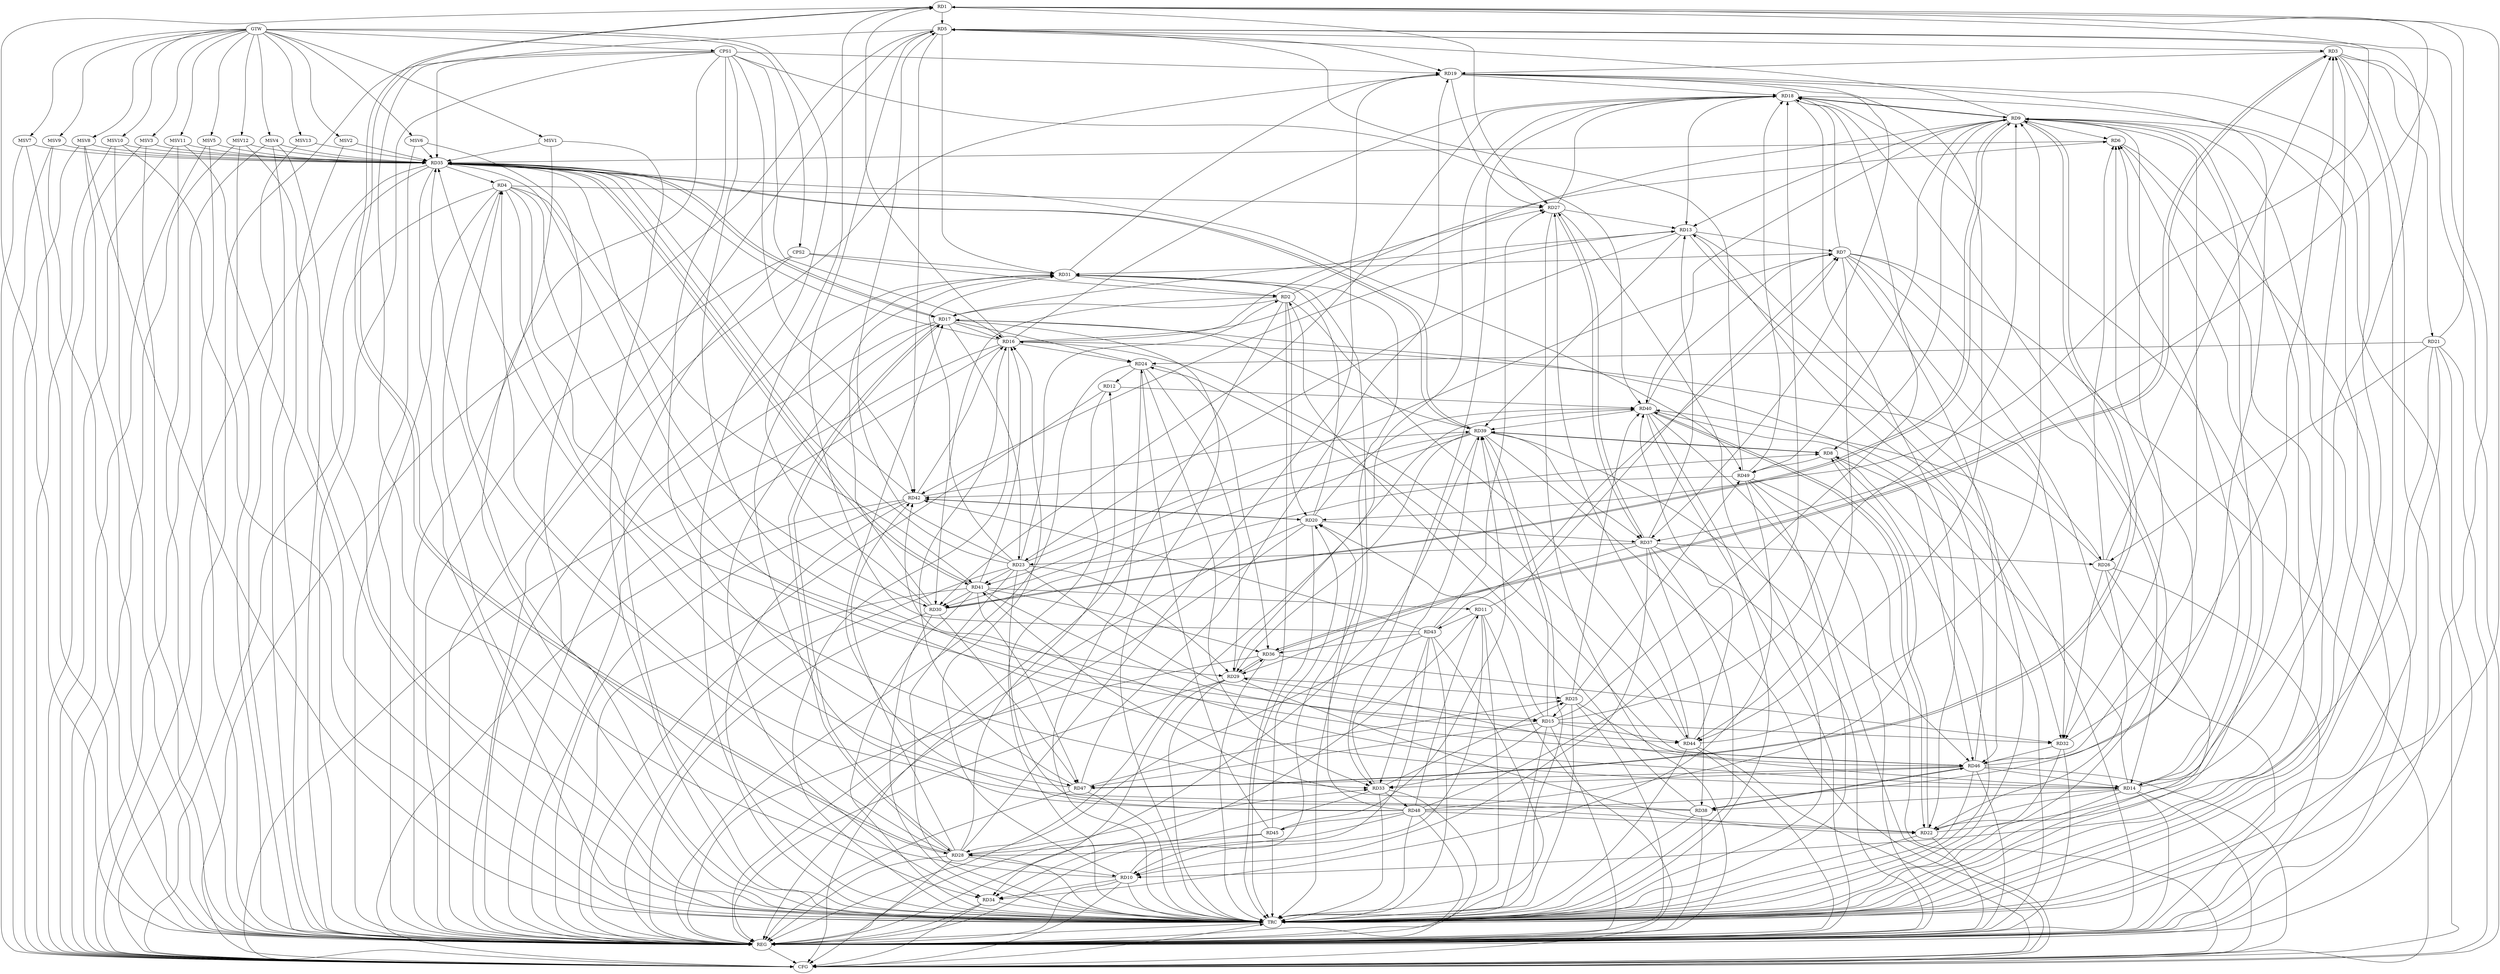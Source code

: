 strict digraph G {
  RD1 [ label="RD1" ];
  RD2 [ label="RD2" ];
  RD3 [ label="RD3" ];
  RD4 [ label="RD4" ];
  RD5 [ label="RD5" ];
  RD6 [ label="RD6" ];
  RD7 [ label="RD7" ];
  RD8 [ label="RD8" ];
  RD9 [ label="RD9" ];
  RD10 [ label="RD10" ];
  RD11 [ label="RD11" ];
  RD12 [ label="RD12" ];
  RD13 [ label="RD13" ];
  RD14 [ label="RD14" ];
  RD15 [ label="RD15" ];
  RD16 [ label="RD16" ];
  RD17 [ label="RD17" ];
  RD18 [ label="RD18" ];
  RD19 [ label="RD19" ];
  RD20 [ label="RD20" ];
  RD21 [ label="RD21" ];
  RD22 [ label="RD22" ];
  RD23 [ label="RD23" ];
  RD24 [ label="RD24" ];
  RD25 [ label="RD25" ];
  RD26 [ label="RD26" ];
  RD27 [ label="RD27" ];
  RD28 [ label="RD28" ];
  RD29 [ label="RD29" ];
  RD30 [ label="RD30" ];
  RD31 [ label="RD31" ];
  RD32 [ label="RD32" ];
  RD33 [ label="RD33" ];
  RD34 [ label="RD34" ];
  RD35 [ label="RD35" ];
  RD36 [ label="RD36" ];
  RD37 [ label="RD37" ];
  RD38 [ label="RD38" ];
  RD39 [ label="RD39" ];
  RD40 [ label="RD40" ];
  RD41 [ label="RD41" ];
  RD42 [ label="RD42" ];
  RD43 [ label="RD43" ];
  RD44 [ label="RD44" ];
  RD45 [ label="RD45" ];
  RD46 [ label="RD46" ];
  RD47 [ label="RD47" ];
  RD48 [ label="RD48" ];
  RD49 [ label="RD49" ];
  CPS1 [ label="CPS1" ];
  CPS2 [ label="CPS2" ];
  GTW [ label="GTW" ];
  REG [ label="REG" ];
  CFG [ label="CFG" ];
  TRC [ label="TRC" ];
  MSV1 [ label="MSV1" ];
  MSV2 [ label="MSV2" ];
  MSV3 [ label="MSV3" ];
  MSV4 [ label="MSV4" ];
  MSV5 [ label="MSV5" ];
  MSV6 [ label="MSV6" ];
  MSV7 [ label="MSV7" ];
  MSV8 [ label="MSV8" ];
  MSV9 [ label="MSV9" ];
  MSV10 [ label="MSV10" ];
  MSV11 [ label="MSV11" ];
  MSV12 [ label="MSV12" ];
  MSV13 [ label="MSV13" ];
  RD1 -> RD5;
  RD16 -> RD1;
  RD1 -> RD20;
  RD21 -> RD1;
  RD1 -> RD27;
  RD1 -> RD28;
  RD28 -> RD1;
  RD30 -> RD1;
  RD1 -> RD37;
  RD2 -> RD6;
  RD2 -> RD17;
  RD2 -> RD20;
  RD23 -> RD2;
  RD2 -> RD30;
  RD31 -> RD2;
  RD38 -> RD2;
  RD2 -> RD44;
  RD5 -> RD3;
  RD14 -> RD3;
  RD3 -> RD19;
  RD3 -> RD21;
  RD26 -> RD3;
  RD32 -> RD3;
  RD3 -> RD36;
  RD36 -> RD3;
  RD4 -> RD27;
  RD28 -> RD4;
  RD4 -> RD29;
  RD4 -> RD33;
  RD35 -> RD4;
  RD38 -> RD4;
  RD4 -> RD41;
  RD4 -> RD46;
  RD9 -> RD5;
  RD14 -> RD5;
  RD5 -> RD19;
  RD23 -> RD5;
  RD5 -> RD31;
  RD5 -> RD35;
  RD5 -> RD42;
  RD43 -> RD5;
  RD49 -> RD5;
  RD9 -> RD6;
  RD14 -> RD6;
  RD22 -> RD6;
  RD26 -> RD6;
  RD6 -> RD35;
  RD48 -> RD6;
  RD11 -> RD7;
  RD13 -> RD7;
  RD7 -> RD18;
  RD23 -> RD7;
  RD7 -> RD31;
  RD7 -> RD32;
  RD40 -> RD7;
  RD43 -> RD7;
  RD7 -> RD44;
  RD7 -> RD46;
  RD9 -> RD8;
  RD14 -> RD8;
  RD30 -> RD8;
  RD8 -> RD39;
  RD39 -> RD8;
  RD48 -> RD8;
  RD8 -> RD49;
  RD9 -> RD13;
  RD9 -> RD14;
  RD15 -> RD9;
  RD16 -> RD9;
  RD9 -> RD18;
  RD18 -> RD9;
  RD22 -> RD9;
  RD9 -> RD30;
  RD30 -> RD9;
  RD9 -> RD32;
  RD9 -> RD40;
  RD44 -> RD9;
  RD46 -> RD9;
  RD9 -> RD47;
  RD47 -> RD9;
  RD9 -> RD49;
  RD11 -> RD10;
  RD10 -> RD16;
  RD21 -> RD10;
  RD28 -> RD10;
  RD10 -> RD31;
  RD10 -> RD34;
  RD10 -> RD35;
  RD37 -> RD10;
  RD43 -> RD10;
  RD41 -> RD11;
  RD11 -> RD43;
  RD48 -> RD11;
  RD24 -> RD12;
  RD28 -> RD12;
  RD12 -> RD40;
  RD17 -> RD13;
  RD18 -> RD13;
  RD13 -> RD23;
  RD27 -> RD13;
  RD37 -> RD13;
  RD13 -> RD39;
  RD13 -> RD42;
  RD46 -> RD13;
  RD18 -> RD14;
  RD14 -> RD22;
  RD14 -> RD29;
  RD35 -> RD14;
  RD14 -> RD38;
  RD14 -> RD42;
  RD46 -> RD14;
  RD15 -> RD18;
  RD15 -> RD20;
  RD23 -> RD15;
  RD25 -> RD15;
  RD15 -> RD32;
  RD15 -> RD33;
  RD15 -> RD39;
  RD15 -> RD44;
  RD15 -> RD47;
  RD17 -> RD16;
  RD16 -> RD18;
  RD16 -> RD24;
  RD16 -> RD26;
  RD16 -> RD27;
  RD16 -> RD35;
  RD41 -> RD16;
  RD42 -> RD16;
  RD44 -> RD16;
  RD47 -> RD16;
  RD17 -> RD23;
  RD17 -> RD24;
  RD17 -> RD28;
  RD28 -> RD17;
  RD17 -> RD32;
  RD17 -> RD34;
  RD17 -> RD35;
  RD35 -> RD17;
  RD39 -> RD17;
  RD48 -> RD17;
  RD19 -> RD18;
  RD18 -> RD22;
  RD27 -> RD18;
  RD18 -> RD30;
  RD18 -> RD33;
  RD48 -> RD18;
  RD49 -> RD18;
  RD19 -> RD27;
  RD28 -> RD19;
  RD31 -> RD19;
  RD19 -> RD37;
  RD19 -> RD44;
  RD19 -> RD46;
  RD47 -> RD19;
  RD20 -> RD31;
  RD20 -> RD37;
  RD20 -> RD40;
  RD20 -> RD42;
  RD42 -> RD20;
  RD45 -> RD20;
  RD48 -> RD20;
  RD21 -> RD24;
  RD21 -> RD26;
  RD23 -> RD22;
  RD26 -> RD22;
  RD29 -> RD22;
  RD22 -> RD40;
  RD40 -> RD22;
  RD48 -> RD22;
  RD23 -> RD29;
  RD23 -> RD31;
  RD23 -> RD35;
  RD37 -> RD23;
  RD23 -> RD41;
  RD24 -> RD29;
  RD24 -> RD33;
  RD24 -> RD36;
  RD45 -> RD24;
  RD46 -> RD24;
  RD29 -> RD25;
  RD33 -> RD25;
  RD25 -> RD40;
  RD25 -> RD46;
  RD47 -> RD25;
  RD25 -> RD49;
  RD26 -> RD32;
  RD37 -> RD26;
  RD26 -> RD40;
  RD27 -> RD37;
  RD37 -> RD27;
  RD43 -> RD27;
  RD44 -> RD27;
  RD28 -> RD33;
  RD28 -> RD42;
  RD43 -> RD28;
  RD45 -> RD28;
  RD48 -> RD28;
  RD29 -> RD34;
  RD29 -> RD36;
  RD36 -> RD29;
  RD37 -> RD29;
  RD39 -> RD29;
  RD29 -> RD40;
  RD30 -> RD31;
  RD35 -> RD30;
  RD39 -> RD30;
  RD41 -> RD30;
  RD30 -> RD47;
  RD48 -> RD31;
  RD36 -> RD32;
  RD32 -> RD46;
  RD33 -> RD34;
  RD33 -> RD39;
  RD43 -> RD33;
  RD46 -> RD33;
  RD33 -> RD48;
  RD49 -> RD34;
  RD35 -> RD39;
  RD39 -> RD35;
  RD35 -> RD41;
  RD41 -> RD35;
  RD42 -> RD35;
  RD47 -> RD35;
  RD35 -> RD49;
  RD41 -> RD36;
  RD43 -> RD36;
  RD37 -> RD38;
  RD39 -> RD37;
  RD38 -> RD41;
  RD38 -> RD46;
  RD46 -> RD38;
  RD40 -> RD39;
  RD39 -> RD41;
  RD42 -> RD39;
  RD45 -> RD39;
  RD39 -> RD46;
  RD44 -> RD40;
  RD40 -> RD46;
  RD41 -> RD44;
  RD41 -> RD47;
  RD43 -> RD42;
  RD49 -> RD42;
  RD48 -> RD45;
  RD46 -> RD47;
  CPS1 -> RD34;
  CPS1 -> RD16;
  CPS1 -> RD47;
  CPS1 -> RD42;
  CPS1 -> RD15;
  CPS1 -> RD40;
  CPS1 -> RD19;
  CPS2 -> RD31;
  CPS2 -> RD2;
  GTW -> CPS1;
  GTW -> CPS2;
  RD1 -> REG;
  RD2 -> REG;
  RD3 -> REG;
  RD4 -> REG;
  RD5 -> REG;
  RD6 -> REG;
  RD7 -> REG;
  RD8 -> REG;
  RD9 -> REG;
  RD10 -> REG;
  RD11 -> REG;
  RD12 -> REG;
  RD13 -> REG;
  RD14 -> REG;
  RD15 -> REG;
  RD16 -> REG;
  RD17 -> REG;
  RD18 -> REG;
  RD19 -> REG;
  RD20 -> REG;
  RD21 -> REG;
  RD22 -> REG;
  RD23 -> REG;
  RD24 -> REG;
  RD25 -> REG;
  RD26 -> REG;
  RD27 -> REG;
  RD28 -> REG;
  RD29 -> REG;
  RD30 -> REG;
  RD31 -> REG;
  RD32 -> REG;
  RD33 -> REG;
  RD34 -> REG;
  RD35 -> REG;
  RD36 -> REG;
  RD37 -> REG;
  RD38 -> REG;
  RD39 -> REG;
  RD40 -> REG;
  RD41 -> REG;
  RD42 -> REG;
  RD43 -> REG;
  RD44 -> REG;
  RD45 -> REG;
  RD46 -> REG;
  RD47 -> REG;
  RD48 -> REG;
  RD49 -> REG;
  CPS1 -> REG;
  CPS2 -> REG;
  RD40 -> CFG;
  RD21 -> CFG;
  RD18 -> CFG;
  RD34 -> CFG;
  RD46 -> CFG;
  RD28 -> CFG;
  RD44 -> CFG;
  RD39 -> CFG;
  RD10 -> CFG;
  RD16 -> CFG;
  RD35 -> CFG;
  CPS1 -> CFG;
  RD14 -> CFG;
  RD5 -> CFG;
  RD11 -> CFG;
  RD20 -> CFG;
  RD7 -> CFG;
  RD42 -> CFG;
  RD49 -> CFG;
  RD3 -> CFG;
  RD4 -> CFG;
  REG -> CFG;
  RD1 -> TRC;
  RD2 -> TRC;
  RD3 -> TRC;
  RD4 -> TRC;
  RD5 -> TRC;
  RD6 -> TRC;
  RD7 -> TRC;
  RD8 -> TRC;
  RD9 -> TRC;
  RD10 -> TRC;
  RD11 -> TRC;
  RD12 -> TRC;
  RD13 -> TRC;
  RD14 -> TRC;
  RD15 -> TRC;
  RD16 -> TRC;
  RD17 -> TRC;
  RD18 -> TRC;
  RD19 -> TRC;
  RD20 -> TRC;
  RD21 -> TRC;
  RD22 -> TRC;
  RD23 -> TRC;
  RD24 -> TRC;
  RD25 -> TRC;
  RD26 -> TRC;
  RD27 -> TRC;
  RD28 -> TRC;
  RD29 -> TRC;
  RD30 -> TRC;
  RD31 -> TRC;
  RD32 -> TRC;
  RD33 -> TRC;
  RD34 -> TRC;
  RD35 -> TRC;
  RD36 -> TRC;
  RD37 -> TRC;
  RD38 -> TRC;
  RD39 -> TRC;
  RD40 -> TRC;
  RD41 -> TRC;
  RD42 -> TRC;
  RD43 -> TRC;
  RD44 -> TRC;
  RD45 -> TRC;
  RD46 -> TRC;
  RD47 -> TRC;
  RD48 -> TRC;
  RD49 -> TRC;
  CPS1 -> TRC;
  CPS2 -> TRC;
  GTW -> TRC;
  CFG -> TRC;
  TRC -> REG;
  MSV1 -> RD35;
  MSV2 -> RD35;
  MSV3 -> RD35;
  MSV4 -> RD35;
  MSV5 -> RD35;
  MSV6 -> RD35;
  MSV7 -> RD35;
  MSV8 -> RD35;
  GTW -> MSV1;
  MSV1 -> REG;
  MSV1 -> TRC;
  GTW -> MSV2;
  MSV2 -> REG;
  GTW -> MSV3;
  MSV3 -> REG;
  MSV3 -> CFG;
  GTW -> MSV4;
  MSV4 -> REG;
  MSV4 -> TRC;
  MSV4 -> CFG;
  GTW -> MSV5;
  MSV5 -> REG;
  MSV5 -> CFG;
  GTW -> MSV6;
  MSV6 -> REG;
  MSV6 -> TRC;
  GTW -> MSV7;
  MSV7 -> REG;
  MSV7 -> CFG;
  GTW -> MSV8;
  MSV8 -> REG;
  MSV8 -> TRC;
  MSV8 -> CFG;
  MSV9 -> RD35;
  MSV10 -> RD35;
  GTW -> MSV9;
  MSV9 -> REG;
  MSV9 -> CFG;
  GTW -> MSV10;
  MSV10 -> REG;
  MSV10 -> TRC;
  MSV10 -> CFG;
  MSV11 -> RD35;
  MSV12 -> RD35;
  MSV13 -> RD35;
  GTW -> MSV11;
  MSV11 -> REG;
  MSV11 -> TRC;
  MSV11 -> CFG;
  GTW -> MSV12;
  MSV12 -> REG;
  MSV12 -> TRC;
  MSV12 -> CFG;
  GTW -> MSV13;
  MSV13 -> REG;
}
